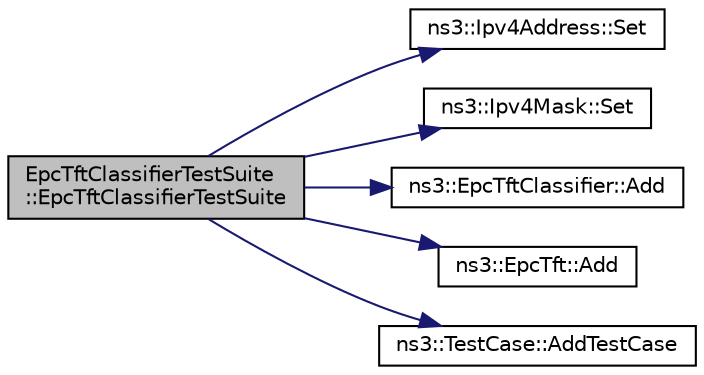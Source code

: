 digraph "EpcTftClassifierTestSuite::EpcTftClassifierTestSuite"
{
  edge [fontname="Helvetica",fontsize="10",labelfontname="Helvetica",labelfontsize="10"];
  node [fontname="Helvetica",fontsize="10",shape=record];
  rankdir="LR";
  Node1 [label="EpcTftClassifierTestSuite\l::EpcTftClassifierTestSuite",height=0.2,width=0.4,color="black", fillcolor="grey75", style="filled", fontcolor="black"];
  Node1 -> Node2 [color="midnightblue",fontsize="10",style="solid"];
  Node2 [label="ns3::Ipv4Address::Set",height=0.2,width=0.4,color="black", fillcolor="white", style="filled",URL="$de/d55/classns3_1_1Ipv4Address.html#a7204982c2906b7df3f73739ca472dacb"];
  Node1 -> Node3 [color="midnightblue",fontsize="10",style="solid"];
  Node3 [label="ns3::Ipv4Mask::Set",height=0.2,width=0.4,color="black", fillcolor="white", style="filled",URL="$d5/df8/classns3_1_1Ipv4Mask.html#a33e4ed6fe734d4432bdf279c176975a2"];
  Node1 -> Node4 [color="midnightblue",fontsize="10",style="solid"];
  Node4 [label="ns3::EpcTftClassifier::Add",height=0.2,width=0.4,color="black", fillcolor="white", style="filled",URL="$df/dc5/classns3_1_1EpcTftClassifier.html#a4a0dd2623dd9bfbfb806183625af74bd"];
  Node1 -> Node5 [color="midnightblue",fontsize="10",style="solid"];
  Node5 [label="ns3::EpcTft::Add",height=0.2,width=0.4,color="black", fillcolor="white", style="filled",URL="$d3/d0c/classns3_1_1EpcTft.html#a1228456a8abbe48cbc89bbe2d2e9af48"];
  Node1 -> Node6 [color="midnightblue",fontsize="10",style="solid"];
  Node6 [label="ns3::TestCase::AddTestCase",height=0.2,width=0.4,color="black", fillcolor="white", style="filled",URL="$dd/d88/classns3_1_1TestCase.html#a3718088e3eefd5d6454569d2e0ddd835",tooltip="Add an individual child TestCase to this test suite. "];
}
